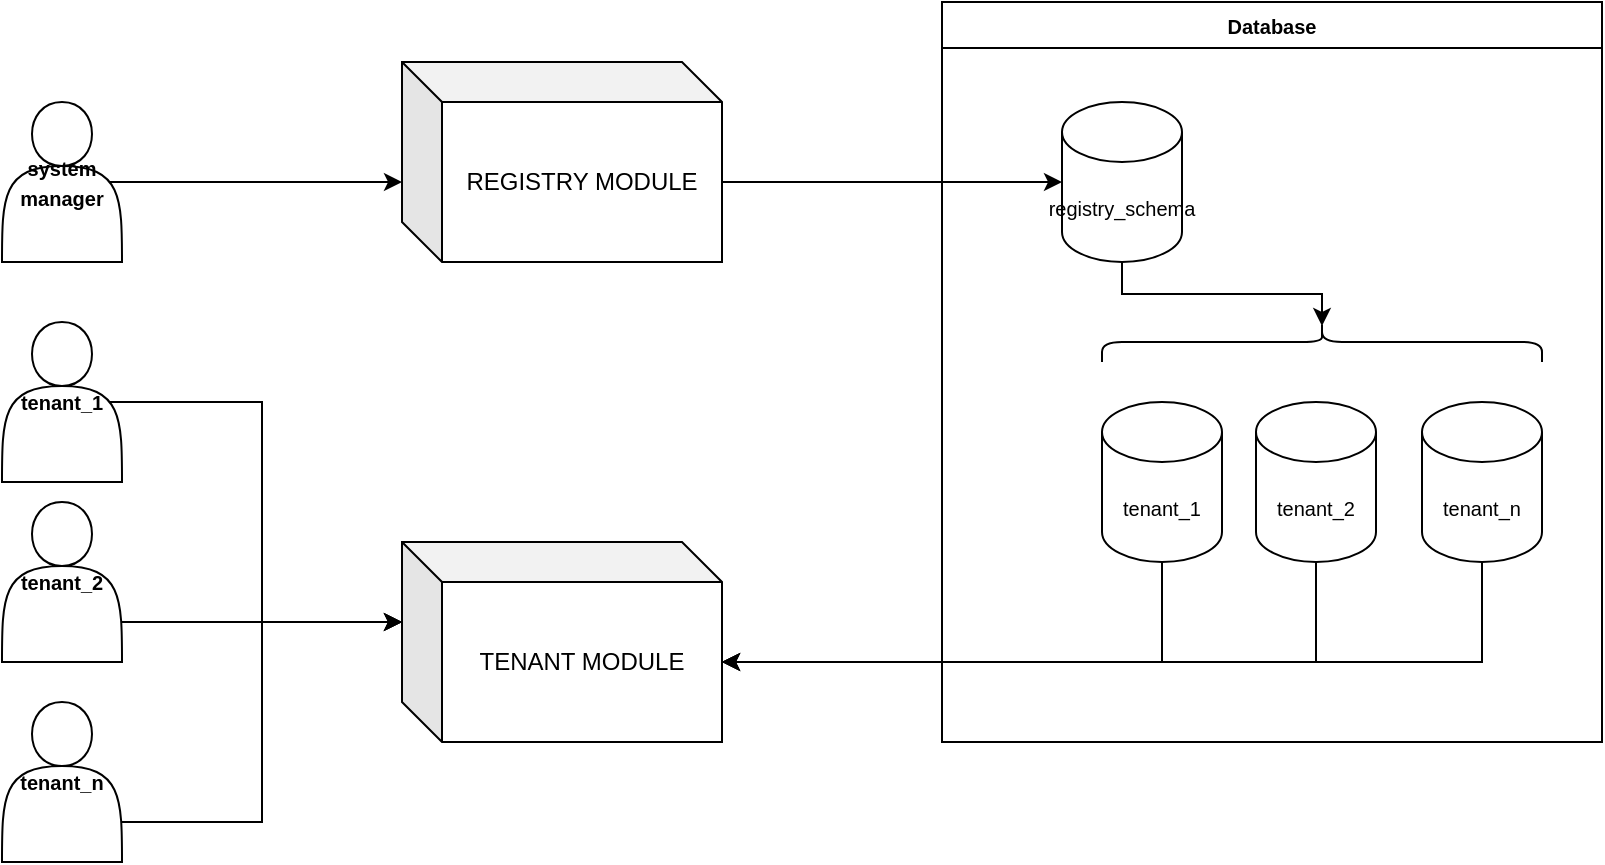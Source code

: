 <mxfile version="20.8.10" type="device" pages="2"><diagram name="General Flow" id="74b105a0-9070-1c63-61bc-23e55f88626e"><mxGraphModel dx="1003" dy="524" grid="1" gridSize="10" guides="1" tooltips="1" connect="1" arrows="1" fold="1" page="1" pageScale="1.5" pageWidth="1169" pageHeight="826" background="none" math="0" shadow="0"><root><mxCell id="0" style=";html=1;"/><mxCell id="1" style=";html=1;" parent="0"/><mxCell id="3lu4u0PhW_Fp66nvzmP7-19" style="edgeStyle=orthogonalEdgeStyle;rounded=0;orthogonalLoop=1;jettySize=auto;html=1;exitX=0;exitY=0;exitDx=160;exitDy=60;exitPerimeter=0;entryX=0;entryY=0.5;entryDx=0;entryDy=0;entryPerimeter=0;fontSize=10;" edge="1" parent="1" source="3lu4u0PhW_Fp66nvzmP7-20" target="3lu4u0PhW_Fp66nvzmP7-24"><mxGeometry relative="1" as="geometry"/></mxCell><mxCell id="3lu4u0PhW_Fp66nvzmP7-20" value="REGISTRY MODULE" style="shape=cube;whiteSpace=wrap;html=1;boundedLbl=1;backgroundOutline=1;darkOpacity=0.05;darkOpacity2=0.1;" vertex="1" parent="1"><mxGeometry x="420" y="290" width="160" height="100" as="geometry"/></mxCell><mxCell id="3lu4u0PhW_Fp66nvzmP7-21" style="edgeStyle=orthogonalEdgeStyle;rounded=0;orthogonalLoop=1;jettySize=auto;html=1;exitX=0.9;exitY=0.5;exitDx=0;exitDy=0;exitPerimeter=0;entryX=0;entryY=0;entryDx=0;entryDy=60;entryPerimeter=0;fontSize=10;" edge="1" parent="1" source="3lu4u0PhW_Fp66nvzmP7-22" target="3lu4u0PhW_Fp66nvzmP7-20"><mxGeometry relative="1" as="geometry"/></mxCell><mxCell id="3lu4u0PhW_Fp66nvzmP7-22" value="&lt;font style=&quot;font-size: 10px;&quot;&gt;&lt;b&gt;system manager&lt;/b&gt;&lt;/font&gt;" style="shape=actor;whiteSpace=wrap;html=1;align=center;" vertex="1" parent="1"><mxGeometry x="220" y="310" width="60" height="80" as="geometry"/></mxCell><mxCell id="3lu4u0PhW_Fp66nvzmP7-23" value="Database" style="swimlane;whiteSpace=wrap;html=1;fontSize=10;" vertex="1" parent="1"><mxGeometry x="690" y="260" width="330" height="370" as="geometry"/></mxCell><mxCell id="3lu4u0PhW_Fp66nvzmP7-44" style="edgeStyle=elbowEdgeStyle;rounded=0;orthogonalLoop=1;jettySize=auto;html=1;entryX=0.1;entryY=0.5;entryDx=0;entryDy=0;entryPerimeter=0;fontSize=10;elbow=vertical;" edge="1" parent="3lu4u0PhW_Fp66nvzmP7-23" source="3lu4u0PhW_Fp66nvzmP7-24" target="3lu4u0PhW_Fp66nvzmP7-43"><mxGeometry relative="1" as="geometry"/></mxCell><mxCell id="3lu4u0PhW_Fp66nvzmP7-24" value="registry_schema" style="shape=cylinder3;whiteSpace=wrap;html=1;boundedLbl=1;backgroundOutline=1;size=15;fontSize=10;" vertex="1" parent="3lu4u0PhW_Fp66nvzmP7-23"><mxGeometry x="60" y="50" width="60" height="80" as="geometry"/></mxCell><mxCell id="3lu4u0PhW_Fp66nvzmP7-25" value="tenant_n" style="shape=cylinder3;whiteSpace=wrap;html=1;boundedLbl=1;backgroundOutline=1;size=15;fontSize=10;" vertex="1" parent="3lu4u0PhW_Fp66nvzmP7-23"><mxGeometry x="240" y="200" width="60" height="80" as="geometry"/></mxCell><mxCell id="3lu4u0PhW_Fp66nvzmP7-26" value="tenant_2" style="shape=cylinder3;whiteSpace=wrap;html=1;boundedLbl=1;backgroundOutline=1;size=15;fontSize=10;" vertex="1" parent="3lu4u0PhW_Fp66nvzmP7-23"><mxGeometry x="157" y="200" width="60" height="80" as="geometry"/></mxCell><mxCell id="3lu4u0PhW_Fp66nvzmP7-27" value="tenant_1" style="shape=cylinder3;whiteSpace=wrap;html=1;boundedLbl=1;backgroundOutline=1;size=15;fontSize=10;" vertex="1" parent="3lu4u0PhW_Fp66nvzmP7-23"><mxGeometry x="80" y="200" width="60" height="80" as="geometry"/></mxCell><mxCell id="3lu4u0PhW_Fp66nvzmP7-43" value="" style="shape=curlyBracket;whiteSpace=wrap;html=1;rounded=1;labelPosition=left;verticalLabelPosition=middle;align=right;verticalAlign=middle;fontSize=10;direction=south;" vertex="1" parent="3lu4u0PhW_Fp66nvzmP7-23"><mxGeometry x="80" y="160" width="220" height="20" as="geometry"/></mxCell><mxCell id="3lu4u0PhW_Fp66nvzmP7-30" value="TENANT MODULE" style="shape=cube;whiteSpace=wrap;html=1;boundedLbl=1;backgroundOutline=1;darkOpacity=0.05;darkOpacity2=0.1;" vertex="1" parent="1"><mxGeometry x="420" y="530" width="160" height="100" as="geometry"/></mxCell><mxCell id="3lu4u0PhW_Fp66nvzmP7-31" style="rounded=0;orthogonalLoop=1;jettySize=auto;html=1;exitX=0.9;exitY=0.5;exitDx=0;exitDy=0;exitPerimeter=0;entryX=0;entryY=0;entryDx=0;entryDy=40;entryPerimeter=0;fontSize=10;edgeStyle=orthogonalEdgeStyle;" edge="1" parent="1" source="3lu4u0PhW_Fp66nvzmP7-32" target="3lu4u0PhW_Fp66nvzmP7-30"><mxGeometry relative="1" as="geometry"/></mxCell><mxCell id="3lu4u0PhW_Fp66nvzmP7-32" value="&lt;font style=&quot;font-size: 10px;&quot;&gt;&lt;b&gt;tenant_1&lt;/b&gt;&lt;/font&gt;" style="shape=actor;whiteSpace=wrap;html=1;align=center;" vertex="1" parent="1"><mxGeometry x="220" y="420" width="60" height="80" as="geometry"/></mxCell><mxCell id="3lu4u0PhW_Fp66nvzmP7-33" style="rounded=0;orthogonalLoop=1;jettySize=auto;html=1;exitX=1;exitY=0.75;exitDx=0;exitDy=0;fontSize=10;entryX=0;entryY=0;entryDx=0;entryDy=40;entryPerimeter=0;edgeStyle=orthogonalEdgeStyle;" edge="1" parent="1" source="3lu4u0PhW_Fp66nvzmP7-34" target="3lu4u0PhW_Fp66nvzmP7-30"><mxGeometry relative="1" as="geometry"><mxPoint x="390" y="580" as="targetPoint"/></mxGeometry></mxCell><mxCell id="3lu4u0PhW_Fp66nvzmP7-34" value="&lt;font style=&quot;font-size: 10px;&quot;&gt;&lt;b&gt;tenant_2&lt;/b&gt;&lt;/font&gt;" style="shape=actor;whiteSpace=wrap;html=1;align=center;" vertex="1" parent="1"><mxGeometry x="220" y="510" width="60" height="80" as="geometry"/></mxCell><mxCell id="3lu4u0PhW_Fp66nvzmP7-35" style="rounded=0;orthogonalLoop=1;jettySize=auto;html=1;exitX=1;exitY=0.75;exitDx=0;exitDy=0;entryX=0;entryY=0;entryDx=0;entryDy=40;entryPerimeter=0;fontSize=10;edgeStyle=orthogonalEdgeStyle;" edge="1" parent="1" source="3lu4u0PhW_Fp66nvzmP7-36" target="3lu4u0PhW_Fp66nvzmP7-30"><mxGeometry relative="1" as="geometry"/></mxCell><mxCell id="3lu4u0PhW_Fp66nvzmP7-36" value="&lt;font style=&quot;font-size: 10px;&quot;&gt;&lt;b&gt;tenant_n&lt;/b&gt;&lt;/font&gt;" style="shape=actor;whiteSpace=wrap;html=1;align=center;" vertex="1" parent="1"><mxGeometry x="220" y="610" width="60" height="80" as="geometry"/></mxCell><mxCell id="3lu4u0PhW_Fp66nvzmP7-38" style="edgeStyle=orthogonalEdgeStyle;rounded=0;orthogonalLoop=1;jettySize=auto;html=1;entryX=0;entryY=0;entryDx=160;entryDy=60;entryPerimeter=0;fontSize=10;" edge="1" parent="1" source="3lu4u0PhW_Fp66nvzmP7-27" target="3lu4u0PhW_Fp66nvzmP7-30"><mxGeometry relative="1" as="geometry"><Array as="points"><mxPoint x="800" y="590"/></Array></mxGeometry></mxCell><mxCell id="3lu4u0PhW_Fp66nvzmP7-40" style="edgeStyle=orthogonalEdgeStyle;rounded=0;orthogonalLoop=1;jettySize=auto;html=1;entryX=0;entryY=0;entryDx=160;entryDy=60;entryPerimeter=0;fontSize=10;" edge="1" parent="1" source="3lu4u0PhW_Fp66nvzmP7-25" target="3lu4u0PhW_Fp66nvzmP7-30"><mxGeometry relative="1" as="geometry"><Array as="points"><mxPoint x="960" y="590"/></Array></mxGeometry></mxCell><mxCell id="3lu4u0PhW_Fp66nvzmP7-42" style="edgeStyle=orthogonalEdgeStyle;rounded=0;orthogonalLoop=1;jettySize=auto;html=1;fontSize=10;entryX=0;entryY=0;entryDx=160;entryDy=60;entryPerimeter=0;" edge="1" parent="1" source="3lu4u0PhW_Fp66nvzmP7-26" target="3lu4u0PhW_Fp66nvzmP7-30"><mxGeometry relative="1" as="geometry"><mxPoint x="850" y="590" as="targetPoint"/><Array as="points"><mxPoint x="877" y="590"/></Array></mxGeometry></mxCell></root></mxGraphModel></diagram><diagram id="GbF0Y2iMgtp2PbbFQiaI" name="schema registry diagram"><mxGraphModel dx="1203" dy="629" grid="1" gridSize="10" guides="1" tooltips="1" connect="1" arrows="1" fold="1" page="1" pageScale="1" pageWidth="827" pageHeight="1169" math="0" shadow="0"><root><mxCell id="0"/><mxCell id="1" parent="0"/></root></mxGraphModel></diagram></mxfile>